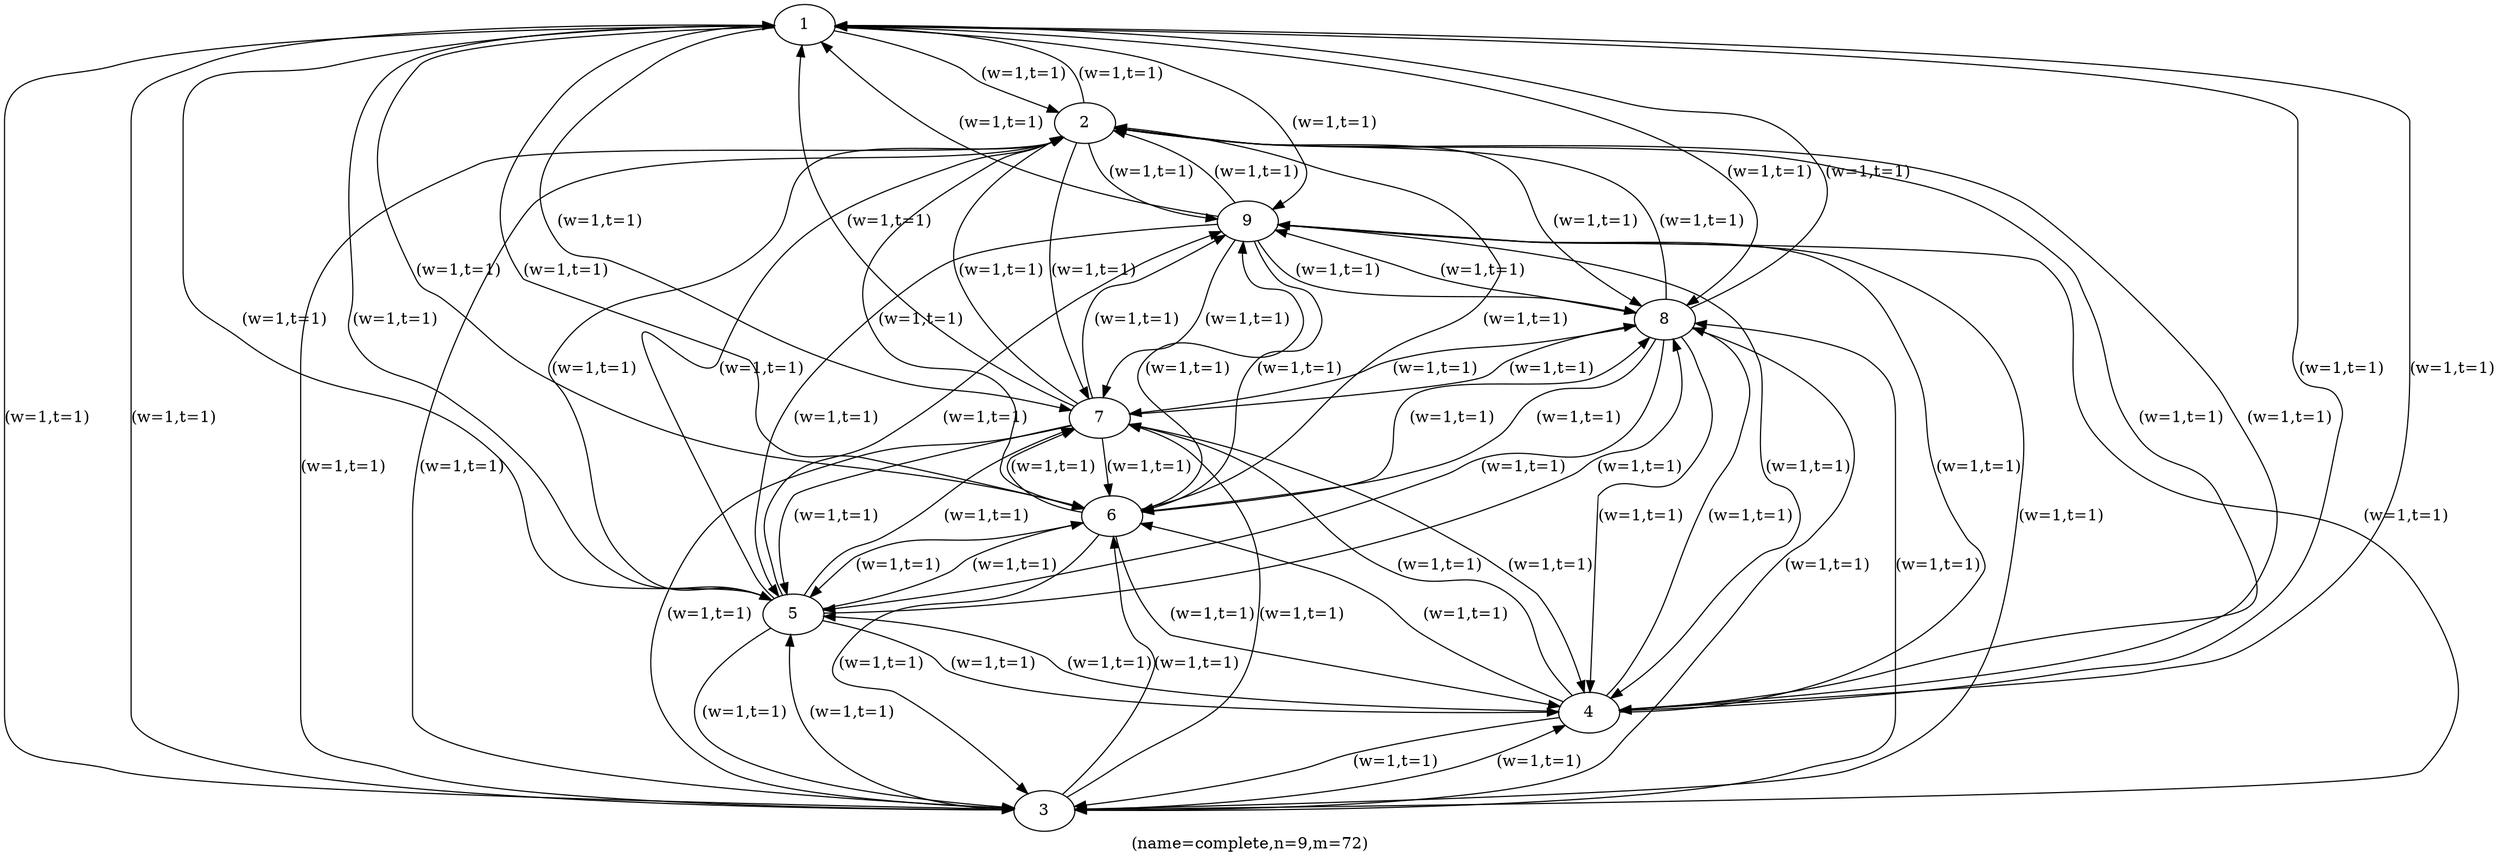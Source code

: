 digraph complete {
label="(name=complete,n=9,m=72)";
	1 -> 2 [label="(w=1,t=1)"];
	1 -> 3 [label="(w=1,t=1)"];
	1 -> 4 [label="(w=1,t=1)"];
	1 -> 5 [label="(w=1,t=1)"];
	1 -> 6 [label="(w=1,t=1)"];
	1 -> 7 [label="(w=1,t=1)"];
	1 -> 8 [label="(w=1,t=1)"];
	1 -> 9 [label="(w=1,t=1)"];
	2 -> 1 [label="(w=1,t=1)"];
	2 -> 3 [label="(w=1,t=1)"];
	2 -> 4 [label="(w=1,t=1)"];
	2 -> 5 [label="(w=1,t=1)"];
	2 -> 6 [label="(w=1,t=1)"];
	2 -> 7 [label="(w=1,t=1)"];
	2 -> 8 [label="(w=1,t=1)"];
	2 -> 9 [label="(w=1,t=1)"];
	3 -> 1 [label="(w=1,t=1)"];
	3 -> 2 [label="(w=1,t=1)"];
	3 -> 4 [label="(w=1,t=1)"];
	3 -> 5 [label="(w=1,t=1)"];
	3 -> 6 [label="(w=1,t=1)"];
	3 -> 7 [label="(w=1,t=1)"];
	3 -> 8 [label="(w=1,t=1)"];
	3 -> 9 [label="(w=1,t=1)"];
	4 -> 1 [label="(w=1,t=1)"];
	4 -> 2 [label="(w=1,t=1)"];
	4 -> 3 [label="(w=1,t=1)"];
	4 -> 5 [label="(w=1,t=1)"];
	4 -> 6 [label="(w=1,t=1)"];
	4 -> 7 [label="(w=1,t=1)"];
	4 -> 8 [label="(w=1,t=1)"];
	4 -> 9 [label="(w=1,t=1)"];
	5 -> 1 [label="(w=1,t=1)"];
	5 -> 2 [label="(w=1,t=1)"];
	5 -> 3 [label="(w=1,t=1)"];
	5 -> 4 [label="(w=1,t=1)"];
	5 -> 6 [label="(w=1,t=1)"];
	5 -> 7 [label="(w=1,t=1)"];
	5 -> 8 [label="(w=1,t=1)"];
	5 -> 9 [label="(w=1,t=1)"];
	6 -> 1 [label="(w=1,t=1)"];
	6 -> 2 [label="(w=1,t=1)"];
	6 -> 3 [label="(w=1,t=1)"];
	6 -> 4 [label="(w=1,t=1)"];
	6 -> 5 [label="(w=1,t=1)"];
	6 -> 7 [label="(w=1,t=1)"];
	6 -> 8 [label="(w=1,t=1)"];
	6 -> 9 [label="(w=1,t=1)"];
	7 -> 1 [label="(w=1,t=1)"];
	7 -> 2 [label="(w=1,t=1)"];
	7 -> 3 [label="(w=1,t=1)"];
	7 -> 4 [label="(w=1,t=1)"];
	7 -> 5 [label="(w=1,t=1)"];
	7 -> 6 [label="(w=1,t=1)"];
	7 -> 8 [label="(w=1,t=1)"];
	7 -> 9 [label="(w=1,t=1)"];
	8 -> 1 [label="(w=1,t=1)"];
	8 -> 2 [label="(w=1,t=1)"];
	8 -> 3 [label="(w=1,t=1)"];
	8 -> 4 [label="(w=1,t=1)"];
	8 -> 5 [label="(w=1,t=1)"];
	8 -> 6 [label="(w=1,t=1)"];
	8 -> 7 [label="(w=1,t=1)"];
	8 -> 9 [label="(w=1,t=1)"];
	9 -> 1 [label="(w=1,t=1)"];
	9 -> 2 [label="(w=1,t=1)"];
	9 -> 3 [label="(w=1,t=1)"];
	9 -> 4 [label="(w=1,t=1)"];
	9 -> 5 [label="(w=1,t=1)"];
	9 -> 6 [label="(w=1,t=1)"];
	9 -> 7 [label="(w=1,t=1)"];
	9 -> 8 [label="(w=1,t=1)"];
6 [label="6"];
3 [label="3"];
7 [label="7"];
9 [label="9"];
2 [label="2"];
8 [label="8"];
1 [label="1"];
4 [label="4"];
5 [label="5"];
}
